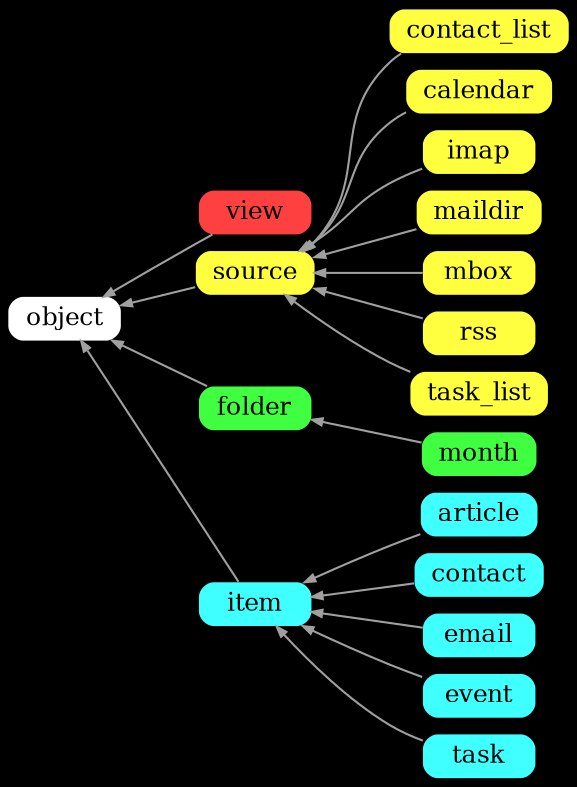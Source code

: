 digraph inherit {
	graph [
		rankdir="RL"
		bgcolor="black"
		color="white"
		nodesep="0.1"
		ranksep="0.5"
	];

	node [
		shape="Mrecord"
		fontsize="12"
		style="filled"
		height="0.2"
		penwidth="0.0"
	];

	edge [
		penwidth="1.0"
		color="#A0A0A0"
		arrowsize="0.5"
	];


	object       [ fillcolor="#ffffff" ];

	view         [ fillcolor="#ff4040" ];

	source       [ fillcolor="#ffff40" ];
	contact_list [ fillcolor="#ffff40" ];
	calendar     [ fillcolor="#ffff40" ];
	imap         [ fillcolor="#ffff40" ];
	maildir      [ fillcolor="#ffff40" ];
	mbox         [ fillcolor="#ffff40" ];
	rss          [ fillcolor="#ffff40" ];
	task_list    [ fillcolor="#ffff40" ];

	folder       [ fillcolor="#40ff40" ];
	month        [ fillcolor="#40ff40" ];

	item         [ fillcolor="#40ffff" ];
	article      [ fillcolor="#40ffff" ];
	contact      [ fillcolor="#40ffff" ];
	email        [ fillcolor="#40ffff" ];
	event        [ fillcolor="#40ffff" ];
	task         [ fillcolor="#40ffff" ];

	view         -> object;
	source       -> object;
	folder       -> object;
	item         -> object;

	month        -> folder;

	contact_list -> source;
	calendar     -> source;
	imap         -> source;
	maildir      -> source;
	mbox         -> source;
	rss          -> source;
	task_list    -> source;

	article      -> item;
	contact      -> item;
	email        -> item;
	event        -> item;
	task         -> item;
}

